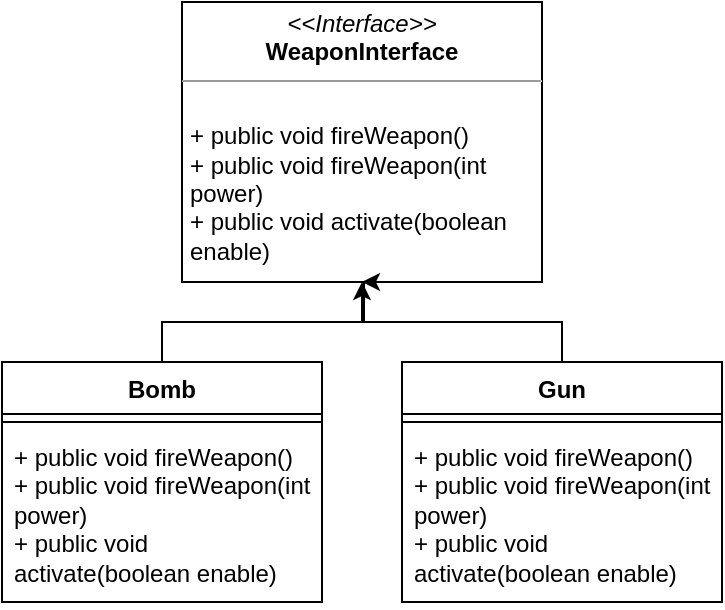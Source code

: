 <mxfile version="21.8.0" type="device">
  <diagram name="Page-1" id="63I2ivkgXfKhBxcJOc4k">
    <mxGraphModel dx="1259" dy="702" grid="1" gridSize="10" guides="1" tooltips="1" connect="1" arrows="1" fold="1" page="1" pageScale="1" pageWidth="850" pageHeight="1100" math="0" shadow="0">
      <root>
        <mxCell id="0" />
        <mxCell id="1" parent="0" />
        <mxCell id="PkXBu2iUaYdnaqKsU-Id-1" value="&lt;p style=&quot;margin:0px;margin-top:4px;text-align:center;&quot;&gt;&lt;i&gt;&amp;lt;&amp;lt;Interface&amp;gt;&amp;gt;&lt;/i&gt;&lt;br&gt;&lt;b&gt;WeaponInterface&lt;/b&gt;&lt;/p&gt;&lt;hr size=&quot;1&quot;&gt;&lt;p style=&quot;margin:0px;margin-left:4px;&quot;&gt;&lt;br&gt;&lt;/p&gt;&lt;p style=&quot;margin:0px;margin-left:4px;&quot;&gt;+ public void fireWeapon()&lt;br&gt;+ public void fireWeapon(int power)&lt;/p&gt;&lt;p style=&quot;margin:0px;margin-left:4px;&quot;&gt;+ public void activate(boolean enable)&lt;/p&gt;" style="verticalAlign=top;align=left;overflow=fill;fontSize=12;fontFamily=Helvetica;html=1;whiteSpace=wrap;" vertex="1" parent="1">
          <mxGeometry x="330" y="80" width="180" height="140" as="geometry" />
        </mxCell>
        <mxCell id="PkXBu2iUaYdnaqKsU-Id-9" style="edgeStyle=orthogonalEdgeStyle;rounded=0;orthogonalLoop=1;jettySize=auto;html=1;entryX=0.5;entryY=1;entryDx=0;entryDy=0;" edge="1" parent="1" source="PkXBu2iUaYdnaqKsU-Id-2" target="PkXBu2iUaYdnaqKsU-Id-1">
          <mxGeometry relative="1" as="geometry" />
        </mxCell>
        <mxCell id="PkXBu2iUaYdnaqKsU-Id-2" value="Bomb" style="swimlane;fontStyle=1;align=center;verticalAlign=top;childLayout=stackLayout;horizontal=1;startSize=26;horizontalStack=0;resizeParent=1;resizeParentMax=0;resizeLast=0;collapsible=1;marginBottom=0;whiteSpace=wrap;html=1;" vertex="1" parent="1">
          <mxGeometry x="240" y="260" width="160" height="120" as="geometry" />
        </mxCell>
        <mxCell id="PkXBu2iUaYdnaqKsU-Id-4" value="" style="line;strokeWidth=1;fillColor=none;align=left;verticalAlign=middle;spacingTop=-1;spacingLeft=3;spacingRight=3;rotatable=0;labelPosition=right;points=[];portConstraint=eastwest;strokeColor=inherit;" vertex="1" parent="PkXBu2iUaYdnaqKsU-Id-2">
          <mxGeometry y="26" width="160" height="8" as="geometry" />
        </mxCell>
        <mxCell id="PkXBu2iUaYdnaqKsU-Id-5" value="+ public void fireWeapon()&lt;br&gt;+ public void fireWeapon(int power)&lt;br&gt;+ public void activate(boolean enable)" style="text;strokeColor=none;fillColor=none;align=left;verticalAlign=top;spacingLeft=4;spacingRight=4;overflow=hidden;rotatable=0;points=[[0,0.5],[1,0.5]];portConstraint=eastwest;whiteSpace=wrap;html=1;" vertex="1" parent="PkXBu2iUaYdnaqKsU-Id-2">
          <mxGeometry y="34" width="160" height="86" as="geometry" />
        </mxCell>
        <mxCell id="PkXBu2iUaYdnaqKsU-Id-10" style="edgeStyle=orthogonalEdgeStyle;rounded=0;orthogonalLoop=1;jettySize=auto;html=1;" edge="1" parent="1" source="PkXBu2iUaYdnaqKsU-Id-6">
          <mxGeometry relative="1" as="geometry">
            <mxPoint x="420" y="220" as="targetPoint" />
            <Array as="points">
              <mxPoint x="520" y="240" />
              <mxPoint x="421" y="240" />
            </Array>
          </mxGeometry>
        </mxCell>
        <mxCell id="PkXBu2iUaYdnaqKsU-Id-6" value="Gun" style="swimlane;fontStyle=1;align=center;verticalAlign=top;childLayout=stackLayout;horizontal=1;startSize=26;horizontalStack=0;resizeParent=1;resizeParentMax=0;resizeLast=0;collapsible=1;marginBottom=0;whiteSpace=wrap;html=1;" vertex="1" parent="1">
          <mxGeometry x="440" y="260" width="160" height="120" as="geometry" />
        </mxCell>
        <mxCell id="PkXBu2iUaYdnaqKsU-Id-7" value="" style="line;strokeWidth=1;fillColor=none;align=left;verticalAlign=middle;spacingTop=-1;spacingLeft=3;spacingRight=3;rotatable=0;labelPosition=right;points=[];portConstraint=eastwest;strokeColor=inherit;" vertex="1" parent="PkXBu2iUaYdnaqKsU-Id-6">
          <mxGeometry y="26" width="160" height="8" as="geometry" />
        </mxCell>
        <mxCell id="PkXBu2iUaYdnaqKsU-Id-8" value="+ public void fireWeapon()&lt;br&gt;+ public void fireWeapon(int power)&lt;br&gt;+ public void activate(boolean enable)" style="text;strokeColor=none;fillColor=none;align=left;verticalAlign=top;spacingLeft=4;spacingRight=4;overflow=hidden;rotatable=0;points=[[0,0.5],[1,0.5]];portConstraint=eastwest;whiteSpace=wrap;html=1;" vertex="1" parent="PkXBu2iUaYdnaqKsU-Id-6">
          <mxGeometry y="34" width="160" height="86" as="geometry" />
        </mxCell>
      </root>
    </mxGraphModel>
  </diagram>
</mxfile>

